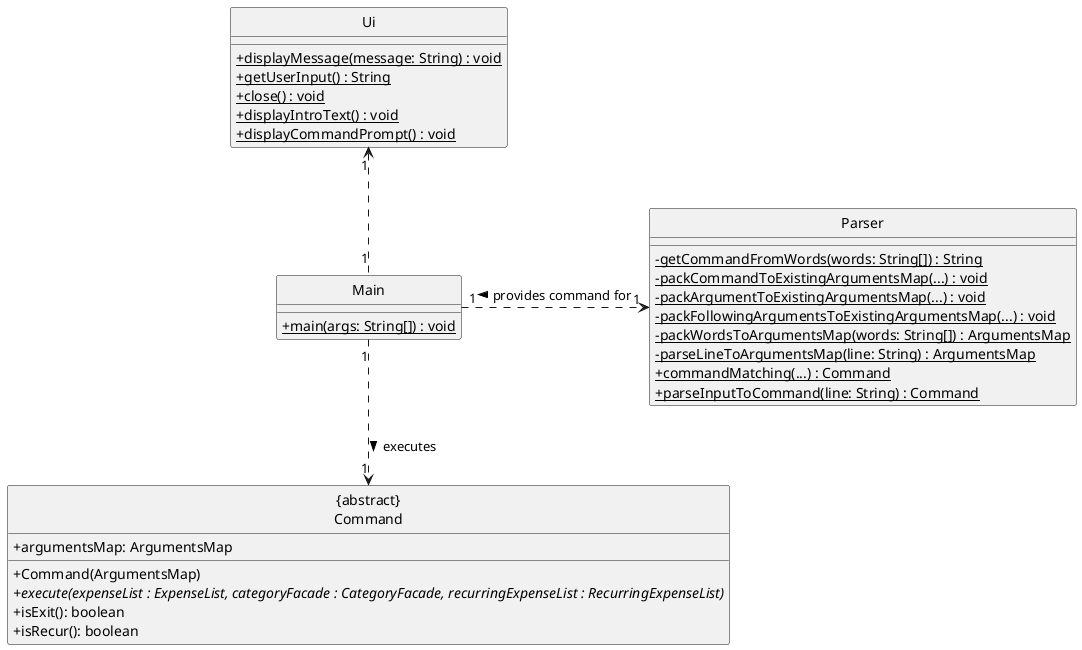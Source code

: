 @startuml
skinparam classAttributeIconSize 0
hide circle

class Ui {
    +displayMessage(message: String) {static} : void
    +getUserInput() {static} : String
    +close() {static} : void
    +displayIntroText() {static} : void
    +displayCommandPrompt() {static} : void
}

class Main {
    +main(args: String[]) {static} : void
}

class Parser {
    -getCommandFromWords(words: String[]) {static} : String
    -packCommandToExistingArgumentsMap(...) {static} : void
    -packArgumentToExistingArgumentsMap(...) {static} : void
    -packFollowingArgumentsToExistingArgumentsMap(...) {static} : void
    -packWordsToArgumentsMap(words: String[]) {static} : ArgumentsMap
    -parseLineToArgumentsMap(line: String) {static} : ArgumentsMap
    +commandMatching(...) {static} : Command
    +parseInputToCommand(line: String) {static} : Command
}

class "{abstract}\nCommand" {
    +argumentsMap: ArgumentsMap
    +Command(ArgumentsMap)
    +execute(expenseList : ExpenseList, categoryFacade : CategoryFacade, recurringExpenseList : RecurringExpenseList) {abstract}
    +isExit(): boolean
    +isRecur(): boolean
}


Main "1" .up.> "1" Ui
Main "1" .right.> "1" Parser : < provides command for
Main "1" .down.> "1" "{abstract}\nCommand" : executes >
@enduml
